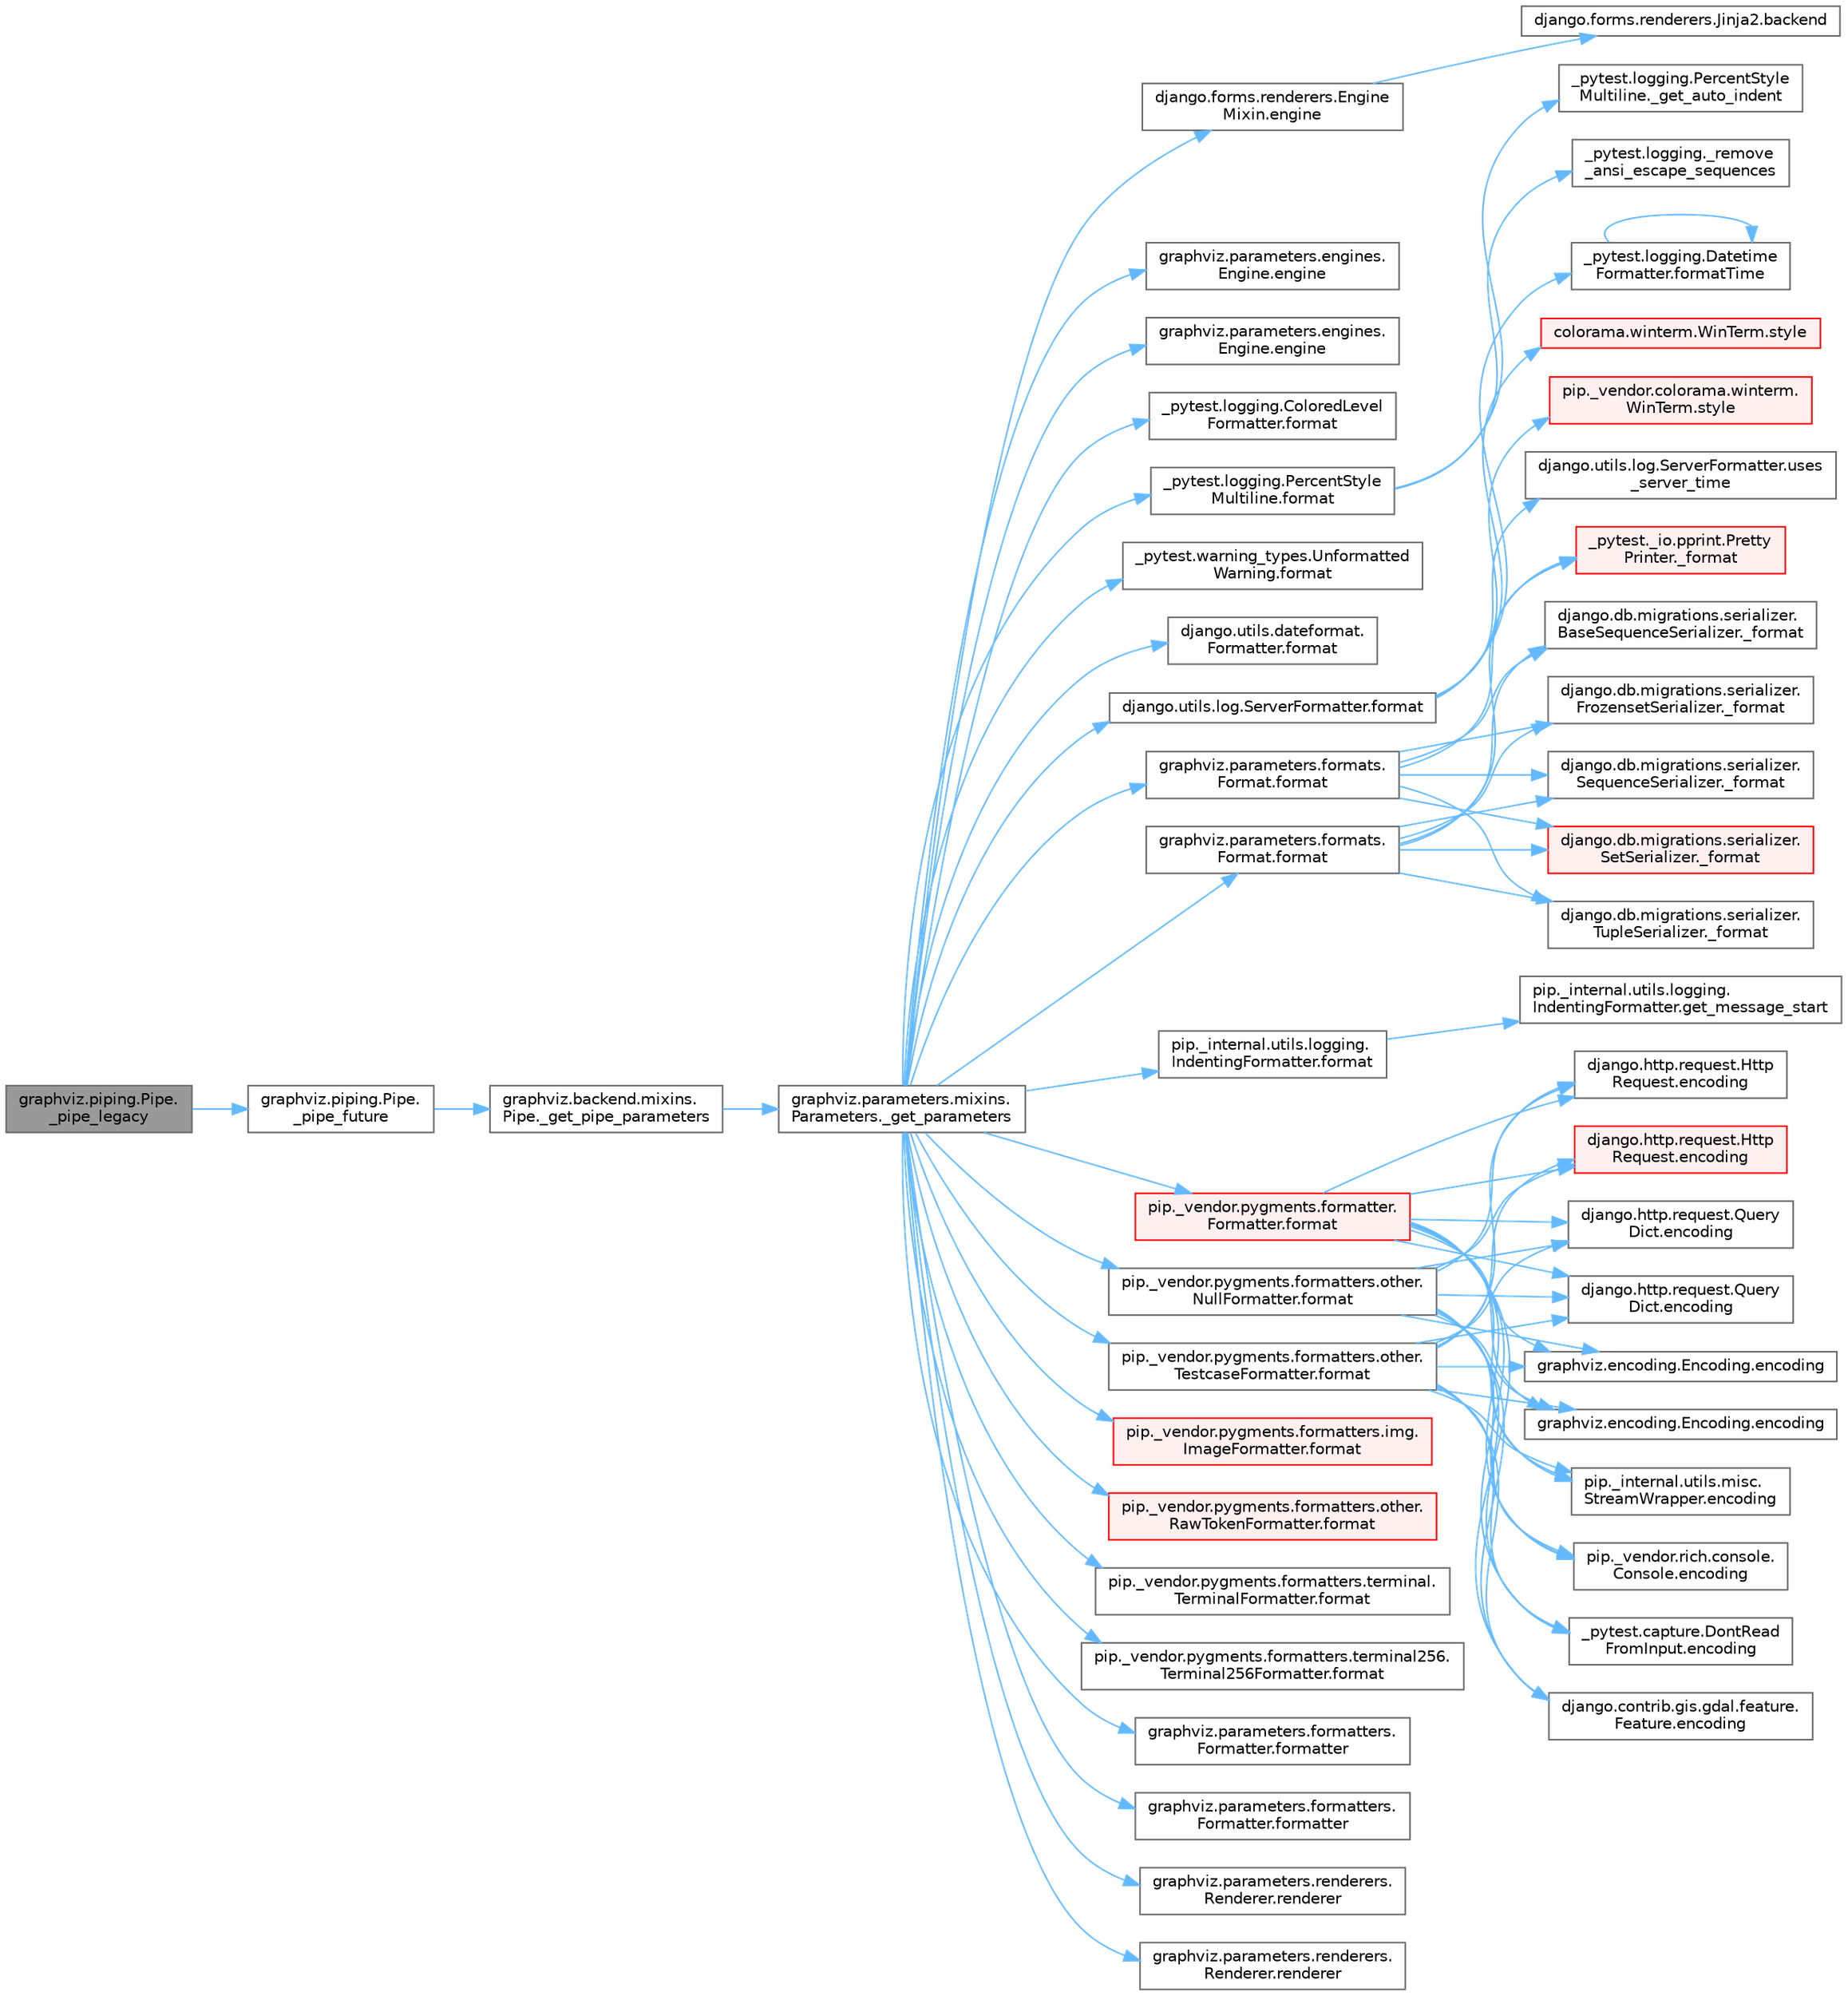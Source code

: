digraph "graphviz.piping.Pipe._pipe_legacy"
{
 // LATEX_PDF_SIZE
  bgcolor="transparent";
  edge [fontname=Helvetica,fontsize=10,labelfontname=Helvetica,labelfontsize=10];
  node [fontname=Helvetica,fontsize=10,shape=box,height=0.2,width=0.4];
  rankdir="LR";
  Node1 [id="Node000001",label="graphviz.piping.Pipe.\l_pipe_legacy",height=0.2,width=0.4,color="gray40", fillcolor="grey60", style="filled", fontcolor="black",tooltip=" "];
  Node1 -> Node2 [id="edge1_Node000001_Node000002",color="steelblue1",style="solid",tooltip=" "];
  Node2 [id="Node000002",label="graphviz.piping.Pipe.\l_pipe_future",height=0.2,width=0.4,color="grey40", fillcolor="white", style="filled",URL="$classgraphviz_1_1piping_1_1_pipe.html#af8e945601764f6c1340dc13ff7606aab",tooltip=" "];
  Node2 -> Node3 [id="edge2_Node000002_Node000003",color="steelblue1",style="solid",tooltip=" "];
  Node3 [id="Node000003",label="graphviz.backend.mixins.\lPipe._get_pipe_parameters",height=0.2,width=0.4,color="grey40", fillcolor="white", style="filled",URL="$classgraphviz_1_1backend_1_1mixins_1_1_pipe.html#a71c9b0c3410eae1975141f6c7774a1a0",tooltip=" "];
  Node3 -> Node4 [id="edge3_Node000003_Node000004",color="steelblue1",style="solid",tooltip=" "];
  Node4 [id="Node000004",label="graphviz.parameters.mixins.\lParameters._get_parameters",height=0.2,width=0.4,color="grey40", fillcolor="white", style="filled",URL="$classgraphviz_1_1parameters_1_1mixins_1_1_parameters.html#afbdb3248258e4e956d5a7a5f70e60b27",tooltip=" "];
  Node4 -> Node5 [id="edge4_Node000004_Node000005",color="steelblue1",style="solid",tooltip=" "];
  Node5 [id="Node000005",label="django.forms.renderers.Engine\lMixin.engine",height=0.2,width=0.4,color="grey40", fillcolor="white", style="filled",URL="$classdjango_1_1forms_1_1renderers_1_1_engine_mixin.html#ae8e594b4aabbf948f094183c35a2cd5e",tooltip=" "];
  Node5 -> Node6 [id="edge5_Node000005_Node000006",color="steelblue1",style="solid",tooltip=" "];
  Node6 [id="Node000006",label="django.forms.renderers.Jinja2.backend",height=0.2,width=0.4,color="grey40", fillcolor="white", style="filled",URL="$classdjango_1_1forms_1_1renderers_1_1_jinja2.html#a0c37c83480412361b8e39e6472378cc6",tooltip=" "];
  Node4 -> Node7 [id="edge6_Node000004_Node000007",color="steelblue1",style="solid",tooltip=" "];
  Node7 [id="Node000007",label="graphviz.parameters.engines.\lEngine.engine",height=0.2,width=0.4,color="grey40", fillcolor="white", style="filled",URL="$classgraphviz_1_1parameters_1_1engines_1_1_engine.html#a21cf5a0fc51ba11ed3b4d073f5dd58f0",tooltip=" "];
  Node4 -> Node8 [id="edge7_Node000004_Node000008",color="steelblue1",style="solid",tooltip=" "];
  Node8 [id="Node000008",label="graphviz.parameters.engines.\lEngine.engine",height=0.2,width=0.4,color="grey40", fillcolor="white", style="filled",URL="$classgraphviz_1_1parameters_1_1engines_1_1_engine.html#a6861e814f548a4e6318cb49a8d628ae7",tooltip=" "];
  Node4 -> Node9 [id="edge8_Node000004_Node000009",color="steelblue1",style="solid",tooltip=" "];
  Node9 [id="Node000009",label="_pytest.logging.ColoredLevel\lFormatter.format",height=0.2,width=0.4,color="grey40", fillcolor="white", style="filled",URL="$class__pytest_1_1logging_1_1_colored_level_formatter.html#a3154efa53ed22195e45e0ff6baa854ee",tooltip=" "];
  Node4 -> Node10 [id="edge9_Node000004_Node000010",color="steelblue1",style="solid",tooltip=" "];
  Node10 [id="Node000010",label="_pytest.logging.PercentStyle\lMultiline.format",height=0.2,width=0.4,color="grey40", fillcolor="white", style="filled",URL="$class__pytest_1_1logging_1_1_percent_style_multiline.html#abb14f6a8681d6c6d1d77ac62d0dec148",tooltip=" "];
  Node10 -> Node11 [id="edge10_Node000010_Node000011",color="steelblue1",style="solid",tooltip=" "];
  Node11 [id="Node000011",label="_pytest.logging.PercentStyle\lMultiline._get_auto_indent",height=0.2,width=0.4,color="grey40", fillcolor="white", style="filled",URL="$class__pytest_1_1logging_1_1_percent_style_multiline.html#a437c59852a584fdbc86afd4881ba652c",tooltip=" "];
  Node10 -> Node12 [id="edge11_Node000010_Node000012",color="steelblue1",style="solid",tooltip=" "];
  Node12 [id="Node000012",label="_pytest.logging._remove\l_ansi_escape_sequences",height=0.2,width=0.4,color="grey40", fillcolor="white", style="filled",URL="$namespace__pytest_1_1logging.html#a1d62e543c7b5c0623fc03bac50195964",tooltip=" "];
  Node4 -> Node13 [id="edge12_Node000004_Node000013",color="steelblue1",style="solid",tooltip=" "];
  Node13 [id="Node000013",label="_pytest.warning_types.Unformatted\lWarning.format",height=0.2,width=0.4,color="grey40", fillcolor="white", style="filled",URL="$class__pytest_1_1warning__types_1_1_unformatted_warning.html#a458dc97de342e3ba4dbc8059a6f230a4",tooltip=" "];
  Node4 -> Node14 [id="edge13_Node000004_Node000014",color="steelblue1",style="solid",tooltip=" "];
  Node14 [id="Node000014",label="django.utils.dateformat.\lFormatter.format",height=0.2,width=0.4,color="grey40", fillcolor="white", style="filled",URL="$classdjango_1_1utils_1_1dateformat_1_1_formatter.html#a3dce29baf6a69f68ce83ce1122904e5a",tooltip=" "];
  Node4 -> Node15 [id="edge14_Node000004_Node000015",color="steelblue1",style="solid",tooltip=" "];
  Node15 [id="Node000015",label="django.utils.log.ServerFormatter.format",height=0.2,width=0.4,color="grey40", fillcolor="white", style="filled",URL="$classdjango_1_1utils_1_1log_1_1_server_formatter.html#a0d8ef7ec5e5f76b1da8d16759ccdc5a3",tooltip=" "];
  Node15 -> Node16 [id="edge15_Node000015_Node000016",color="steelblue1",style="solid",tooltip=" "];
  Node16 [id="Node000016",label="_pytest.logging.Datetime\lFormatter.formatTime",height=0.2,width=0.4,color="grey40", fillcolor="white", style="filled",URL="$class__pytest_1_1logging_1_1_datetime_formatter.html#ad1340677e5c8e80b6e826d0e0c2097c5",tooltip=" "];
  Node16 -> Node16 [id="edge16_Node000016_Node000016",color="steelblue1",style="solid",tooltip=" "];
  Node15 -> Node17 [id="edge17_Node000015_Node000017",color="steelblue1",style="solid",tooltip=" "];
  Node17 [id="Node000017",label="colorama.winterm.WinTerm.style",height=0.2,width=0.4,color="red", fillcolor="#FFF0F0", style="filled",URL="$classcolorama_1_1winterm_1_1_win_term.html#a506343ed97737721f4046d5e741a8b2c",tooltip=" "];
  Node15 -> Node22 [id="edge18_Node000015_Node000022",color="steelblue1",style="solid",tooltip=" "];
  Node22 [id="Node000022",label="pip._vendor.colorama.winterm.\lWinTerm.style",height=0.2,width=0.4,color="red", fillcolor="#FFF0F0", style="filled",URL="$classpip_1_1__vendor_1_1colorama_1_1winterm_1_1_win_term.html#a942dc25f8c2ec982d2ff799ec02ec593",tooltip=" "];
  Node15 -> Node23 [id="edge19_Node000015_Node000023",color="steelblue1",style="solid",tooltip=" "];
  Node23 [id="Node000023",label="django.utils.log.ServerFormatter.uses\l_server_time",height=0.2,width=0.4,color="grey40", fillcolor="white", style="filled",URL="$classdjango_1_1utils_1_1log_1_1_server_formatter.html#a6e2d294b3922a43ffa055307e71defe4",tooltip=" "];
  Node4 -> Node24 [id="edge20_Node000004_Node000024",color="steelblue1",style="solid",tooltip=" "];
  Node24 [id="Node000024",label="graphviz.parameters.formats.\lFormat.format",height=0.2,width=0.4,color="grey40", fillcolor="white", style="filled",URL="$classgraphviz_1_1parameters_1_1formats_1_1_format.html#ab14cf581c3f1dfbcb2cd5aca85cdfe6d",tooltip=" "];
  Node24 -> Node25 [id="edge21_Node000024_Node000025",color="steelblue1",style="solid",tooltip=" "];
  Node25 [id="Node000025",label="_pytest._io.pprint.Pretty\lPrinter._format",height=0.2,width=0.4,color="red", fillcolor="#FFF0F0", style="filled",URL="$class__pytest_1_1__io_1_1pprint_1_1_pretty_printer.html#a355f3e8e9d415a6e10dc2b4bca5ce2cf",tooltip=" "];
  Node24 -> Node28 [id="edge22_Node000024_Node000028",color="steelblue1",style="solid",tooltip=" "];
  Node28 [id="Node000028",label="django.db.migrations.serializer.\lBaseSequenceSerializer._format",height=0.2,width=0.4,color="grey40", fillcolor="white", style="filled",URL="$classdjango_1_1db_1_1migrations_1_1serializer_1_1_base_sequence_serializer.html#abb9b3b91fdaeadae121f734931d29c54",tooltip=" "];
  Node24 -> Node29 [id="edge23_Node000024_Node000029",color="steelblue1",style="solid",tooltip=" "];
  Node29 [id="Node000029",label="django.db.migrations.serializer.\lFrozensetSerializer._format",height=0.2,width=0.4,color="grey40", fillcolor="white", style="filled",URL="$classdjango_1_1db_1_1migrations_1_1serializer_1_1_frozenset_serializer.html#ad4277517a475df5fe6ad5664b8ee8b6d",tooltip=" "];
  Node24 -> Node30 [id="edge24_Node000024_Node000030",color="steelblue1",style="solid",tooltip=" "];
  Node30 [id="Node000030",label="django.db.migrations.serializer.\lSequenceSerializer._format",height=0.2,width=0.4,color="grey40", fillcolor="white", style="filled",URL="$classdjango_1_1db_1_1migrations_1_1serializer_1_1_sequence_serializer.html#a5c74914573e3d7b5c2618f095f8d6bfb",tooltip=" "];
  Node24 -> Node31 [id="edge25_Node000024_Node000031",color="steelblue1",style="solid",tooltip=" "];
  Node31 [id="Node000031",label="django.db.migrations.serializer.\lSetSerializer._format",height=0.2,width=0.4,color="red", fillcolor="#FFF0F0", style="filled",URL="$classdjango_1_1db_1_1migrations_1_1serializer_1_1_set_serializer.html#a1d6076a3f50e13eb091ca873f4e98a04",tooltip=" "];
  Node24 -> Node3546 [id="edge26_Node000024_Node003546",color="steelblue1",style="solid",tooltip=" "];
  Node3546 [id="Node003546",label="django.db.migrations.serializer.\lTupleSerializer._format",height=0.2,width=0.4,color="grey40", fillcolor="white", style="filled",URL="$classdjango_1_1db_1_1migrations_1_1serializer_1_1_tuple_serializer.html#adedc291614a14f5399c01a6026eed276",tooltip=" "];
  Node4 -> Node4387 [id="edge27_Node000004_Node004387",color="steelblue1",style="solid",tooltip=" "];
  Node4387 [id="Node004387",label="graphviz.parameters.formats.\lFormat.format",height=0.2,width=0.4,color="grey40", fillcolor="white", style="filled",URL="$classgraphviz_1_1parameters_1_1formats_1_1_format.html#a3299ef91ebe171a2c6cf17e40e56fe20",tooltip=" "];
  Node4387 -> Node25 [id="edge28_Node004387_Node000025",color="steelblue1",style="solid",tooltip=" "];
  Node4387 -> Node28 [id="edge29_Node004387_Node000028",color="steelblue1",style="solid",tooltip=" "];
  Node4387 -> Node29 [id="edge30_Node004387_Node000029",color="steelblue1",style="solid",tooltip=" "];
  Node4387 -> Node30 [id="edge31_Node004387_Node000030",color="steelblue1",style="solid",tooltip=" "];
  Node4387 -> Node31 [id="edge32_Node004387_Node000031",color="steelblue1",style="solid",tooltip=" "];
  Node4387 -> Node3546 [id="edge33_Node004387_Node003546",color="steelblue1",style="solid",tooltip=" "];
  Node4 -> Node4388 [id="edge34_Node000004_Node004388",color="steelblue1",style="solid",tooltip=" "];
  Node4388 [id="Node004388",label="pip._internal.utils.logging.\lIndentingFormatter.format",height=0.2,width=0.4,color="grey40", fillcolor="white", style="filled",URL="$classpip_1_1__internal_1_1utils_1_1logging_1_1_indenting_formatter.html#a940113926ebf6558a27f2f54905d8d4c",tooltip=" "];
  Node4388 -> Node4389 [id="edge35_Node004388_Node004389",color="steelblue1",style="solid",tooltip=" "];
  Node4389 [id="Node004389",label="pip._internal.utils.logging.\lIndentingFormatter.get_message_start",height=0.2,width=0.4,color="grey40", fillcolor="white", style="filled",URL="$classpip_1_1__internal_1_1utils_1_1logging_1_1_indenting_formatter.html#af4e804c5ebf6fdd402d5df0e107fa43c",tooltip=" "];
  Node4 -> Node4390 [id="edge36_Node000004_Node004390",color="steelblue1",style="solid",tooltip=" "];
  Node4390 [id="Node004390",label="pip._vendor.pygments.formatter.\lFormatter.format",height=0.2,width=0.4,color="red", fillcolor="#FFF0F0", style="filled",URL="$classpip_1_1__vendor_1_1pygments_1_1formatter_1_1_formatter.html#a11054ddaa650b704c79f1ea0500b1e1e",tooltip=" "];
  Node4390 -> Node420 [id="edge37_Node004390_Node000420",color="steelblue1",style="solid",tooltip=" "];
  Node420 [id="Node000420",label="_pytest.capture.DontRead\lFromInput.encoding",height=0.2,width=0.4,color="grey40", fillcolor="white", style="filled",URL="$class__pytest_1_1capture_1_1_dont_read_from_input.html#a40a0e1b26db1f2cf579f1ab5d3903097",tooltip=" "];
  Node4390 -> Node421 [id="edge38_Node004390_Node000421",color="steelblue1",style="solid",tooltip=" "];
  Node421 [id="Node000421",label="django.contrib.gis.gdal.feature.\lFeature.encoding",height=0.2,width=0.4,color="grey40", fillcolor="white", style="filled",URL="$classdjango_1_1contrib_1_1gis_1_1gdal_1_1feature_1_1_feature.html#a61ef7866406f46787c45d0040e4f2588",tooltip=" "];
  Node4390 -> Node422 [id="edge39_Node004390_Node000422",color="steelblue1",style="solid",tooltip=" "];
  Node422 [id="Node000422",label="django.http.request.Http\lRequest.encoding",height=0.2,width=0.4,color="grey40", fillcolor="white", style="filled",URL="$classdjango_1_1http_1_1request_1_1_http_request.html#affc440df209dd1fb33d63b8fce39f3b2",tooltip=" "];
  Node4390 -> Node423 [id="edge40_Node004390_Node000423",color="steelblue1",style="solid",tooltip=" "];
  Node423 [id="Node000423",label="django.http.request.Http\lRequest.encoding",height=0.2,width=0.4,color="red", fillcolor="#FFF0F0", style="filled",URL="$classdjango_1_1http_1_1request_1_1_http_request.html#a09c32945992a963608d955c2618ead79",tooltip=" "];
  Node4390 -> Node427 [id="edge41_Node004390_Node000427",color="steelblue1",style="solid",tooltip=" "];
  Node427 [id="Node000427",label="django.http.request.Query\lDict.encoding",height=0.2,width=0.4,color="grey40", fillcolor="white", style="filled",URL="$classdjango_1_1http_1_1request_1_1_query_dict.html#ae1a9e4aa8ebe4d1dd0aa02e9388b0acd",tooltip=" "];
  Node4390 -> Node428 [id="edge42_Node004390_Node000428",color="steelblue1",style="solid",tooltip=" "];
  Node428 [id="Node000428",label="django.http.request.Query\lDict.encoding",height=0.2,width=0.4,color="grey40", fillcolor="white", style="filled",URL="$classdjango_1_1http_1_1request_1_1_query_dict.html#aade836c6d0fadbe21ef181917ca28ea8",tooltip=" "];
  Node4390 -> Node429 [id="edge43_Node004390_Node000429",color="steelblue1",style="solid",tooltip=" "];
  Node429 [id="Node000429",label="graphviz.encoding.Encoding.encoding",height=0.2,width=0.4,color="grey40", fillcolor="white", style="filled",URL="$classgraphviz_1_1encoding_1_1_encoding.html#a4be64c43fe62823ffb51d9d4706f3c3d",tooltip=" "];
  Node4390 -> Node430 [id="edge44_Node004390_Node000430",color="steelblue1",style="solid",tooltip=" "];
  Node430 [id="Node000430",label="graphviz.encoding.Encoding.encoding",height=0.2,width=0.4,color="grey40", fillcolor="white", style="filled",URL="$classgraphviz_1_1encoding_1_1_encoding.html#ade16bad413f6cc9b3776aa3c580e7251",tooltip=" "];
  Node4390 -> Node431 [id="edge45_Node004390_Node000431",color="steelblue1",style="solid",tooltip=" "];
  Node431 [id="Node000431",label="pip._internal.utils.misc.\lStreamWrapper.encoding",height=0.2,width=0.4,color="grey40", fillcolor="white", style="filled",URL="$classpip_1_1__internal_1_1utils_1_1misc_1_1_stream_wrapper.html#ae516d377684b88c1d5ed9b0b670a2a0b",tooltip=" "];
  Node4390 -> Node432 [id="edge46_Node004390_Node000432",color="steelblue1",style="solid",tooltip=" "];
  Node432 [id="Node000432",label="pip._vendor.rich.console.\lConsole.encoding",height=0.2,width=0.4,color="grey40", fillcolor="white", style="filled",URL="$classpip_1_1__vendor_1_1rich_1_1console_1_1_console.html#aaa95f0495607d199f34c4ebd90ea1cfe",tooltip=" "];
  Node4 -> Node4504 [id="edge47_Node000004_Node004504",color="steelblue1",style="solid",tooltip=" "];
  Node4504 [id="Node004504",label="pip._vendor.pygments.formatters.img.\lImageFormatter.format",height=0.2,width=0.4,color="red", fillcolor="#FFF0F0", style="filled",URL="$classpip_1_1__vendor_1_1pygments_1_1formatters_1_1img_1_1_image_formatter.html#a169e809cf47aba6b13231d4807e43717",tooltip=" "];
  Node4 -> Node4519 [id="edge48_Node000004_Node004519",color="steelblue1",style="solid",tooltip=" "];
  Node4519 [id="Node004519",label="pip._vendor.pygments.formatters.other.\lNullFormatter.format",height=0.2,width=0.4,color="grey40", fillcolor="white", style="filled",URL="$classpip_1_1__vendor_1_1pygments_1_1formatters_1_1other_1_1_null_formatter.html#af80b2d23b52b5000c07970e5468b5515",tooltip=" "];
  Node4519 -> Node420 [id="edge49_Node004519_Node000420",color="steelblue1",style="solid",tooltip=" "];
  Node4519 -> Node421 [id="edge50_Node004519_Node000421",color="steelblue1",style="solid",tooltip=" "];
  Node4519 -> Node422 [id="edge51_Node004519_Node000422",color="steelblue1",style="solid",tooltip=" "];
  Node4519 -> Node423 [id="edge52_Node004519_Node000423",color="steelblue1",style="solid",tooltip=" "];
  Node4519 -> Node427 [id="edge53_Node004519_Node000427",color="steelblue1",style="solid",tooltip=" "];
  Node4519 -> Node428 [id="edge54_Node004519_Node000428",color="steelblue1",style="solid",tooltip=" "];
  Node4519 -> Node429 [id="edge55_Node004519_Node000429",color="steelblue1",style="solid",tooltip=" "];
  Node4519 -> Node430 [id="edge56_Node004519_Node000430",color="steelblue1",style="solid",tooltip=" "];
  Node4519 -> Node431 [id="edge57_Node004519_Node000431",color="steelblue1",style="solid",tooltip=" "];
  Node4519 -> Node432 [id="edge58_Node004519_Node000432",color="steelblue1",style="solid",tooltip=" "];
  Node4 -> Node4520 [id="edge59_Node000004_Node004520",color="steelblue1",style="solid",tooltip=" "];
  Node4520 [id="Node004520",label="pip._vendor.pygments.formatters.other.\lRawTokenFormatter.format",height=0.2,width=0.4,color="red", fillcolor="#FFF0F0", style="filled",URL="$classpip_1_1__vendor_1_1pygments_1_1formatters_1_1other_1_1_raw_token_formatter.html#a98cd5202321be47ee2fcb31038a40c38",tooltip=" "];
  Node4 -> Node4525 [id="edge60_Node000004_Node004525",color="steelblue1",style="solid",tooltip=" "];
  Node4525 [id="Node004525",label="pip._vendor.pygments.formatters.other.\lTestcaseFormatter.format",height=0.2,width=0.4,color="grey40", fillcolor="white", style="filled",URL="$classpip_1_1__vendor_1_1pygments_1_1formatters_1_1other_1_1_testcase_formatter.html#a430164407c4caeafdafa4bb7b9645082",tooltip=" "];
  Node4525 -> Node420 [id="edge61_Node004525_Node000420",color="steelblue1",style="solid",tooltip=" "];
  Node4525 -> Node421 [id="edge62_Node004525_Node000421",color="steelblue1",style="solid",tooltip=" "];
  Node4525 -> Node422 [id="edge63_Node004525_Node000422",color="steelblue1",style="solid",tooltip=" "];
  Node4525 -> Node423 [id="edge64_Node004525_Node000423",color="steelblue1",style="solid",tooltip=" "];
  Node4525 -> Node427 [id="edge65_Node004525_Node000427",color="steelblue1",style="solid",tooltip=" "];
  Node4525 -> Node428 [id="edge66_Node004525_Node000428",color="steelblue1",style="solid",tooltip=" "];
  Node4525 -> Node429 [id="edge67_Node004525_Node000429",color="steelblue1",style="solid",tooltip=" "];
  Node4525 -> Node430 [id="edge68_Node004525_Node000430",color="steelblue1",style="solid",tooltip=" "];
  Node4525 -> Node431 [id="edge69_Node004525_Node000431",color="steelblue1",style="solid",tooltip=" "];
  Node4525 -> Node432 [id="edge70_Node004525_Node000432",color="steelblue1",style="solid",tooltip=" "];
  Node4 -> Node4526 [id="edge71_Node000004_Node004526",color="steelblue1",style="solid",tooltip=" "];
  Node4526 [id="Node004526",label="pip._vendor.pygments.formatters.terminal.\lTerminalFormatter.format",height=0.2,width=0.4,color="grey40", fillcolor="white", style="filled",URL="$classpip_1_1__vendor_1_1pygments_1_1formatters_1_1terminal_1_1_terminal_formatter.html#ae9abcdc470c824c9033f866f80874be3",tooltip=" "];
  Node4 -> Node4527 [id="edge72_Node000004_Node004527",color="steelblue1",style="solid",tooltip=" "];
  Node4527 [id="Node004527",label="pip._vendor.pygments.formatters.terminal256.\lTerminal256Formatter.format",height=0.2,width=0.4,color="grey40", fillcolor="white", style="filled",URL="$classpip_1_1__vendor_1_1pygments_1_1formatters_1_1terminal256_1_1_terminal256_formatter.html#ae00b96c07fd7c57a7e6db54665af2d5f",tooltip=" "];
  Node4 -> Node3553 [id="edge73_Node000004_Node003553",color="steelblue1",style="solid",tooltip=" "];
  Node3553 [id="Node003553",label="graphviz.parameters.formatters.\lFormatter.formatter",height=0.2,width=0.4,color="grey40", fillcolor="white", style="filled",URL="$classgraphviz_1_1parameters_1_1formatters_1_1_formatter.html#ab2b6674764655805c1983e59f230d5ec",tooltip=" "];
  Node4 -> Node3554 [id="edge74_Node000004_Node003554",color="steelblue1",style="solid",tooltip=" "];
  Node3554 [id="Node003554",label="graphviz.parameters.formatters.\lFormatter.formatter",height=0.2,width=0.4,color="grey40", fillcolor="white", style="filled",URL="$classgraphviz_1_1parameters_1_1formatters_1_1_formatter.html#abe910bf469845b6f2f7b77be8da46bf0",tooltip=" "];
  Node4 -> Node1276 [id="edge75_Node000004_Node001276",color="steelblue1",style="solid",tooltip=" "];
  Node1276 [id="Node001276",label="graphviz.parameters.renderers.\lRenderer.renderer",height=0.2,width=0.4,color="grey40", fillcolor="white", style="filled",URL="$classgraphviz_1_1parameters_1_1renderers_1_1_renderer.html#ab647ac81ea9a587e2231805e7b215e4e",tooltip=" "];
  Node4 -> Node1277 [id="edge76_Node000004_Node001277",color="steelblue1",style="solid",tooltip=" "];
  Node1277 [id="Node001277",label="graphviz.parameters.renderers.\lRenderer.renderer",height=0.2,width=0.4,color="grey40", fillcolor="white", style="filled",URL="$classgraphviz_1_1parameters_1_1renderers_1_1_renderer.html#a315fd281bf35cbff9713265b12b06e09",tooltip=" "];
}
